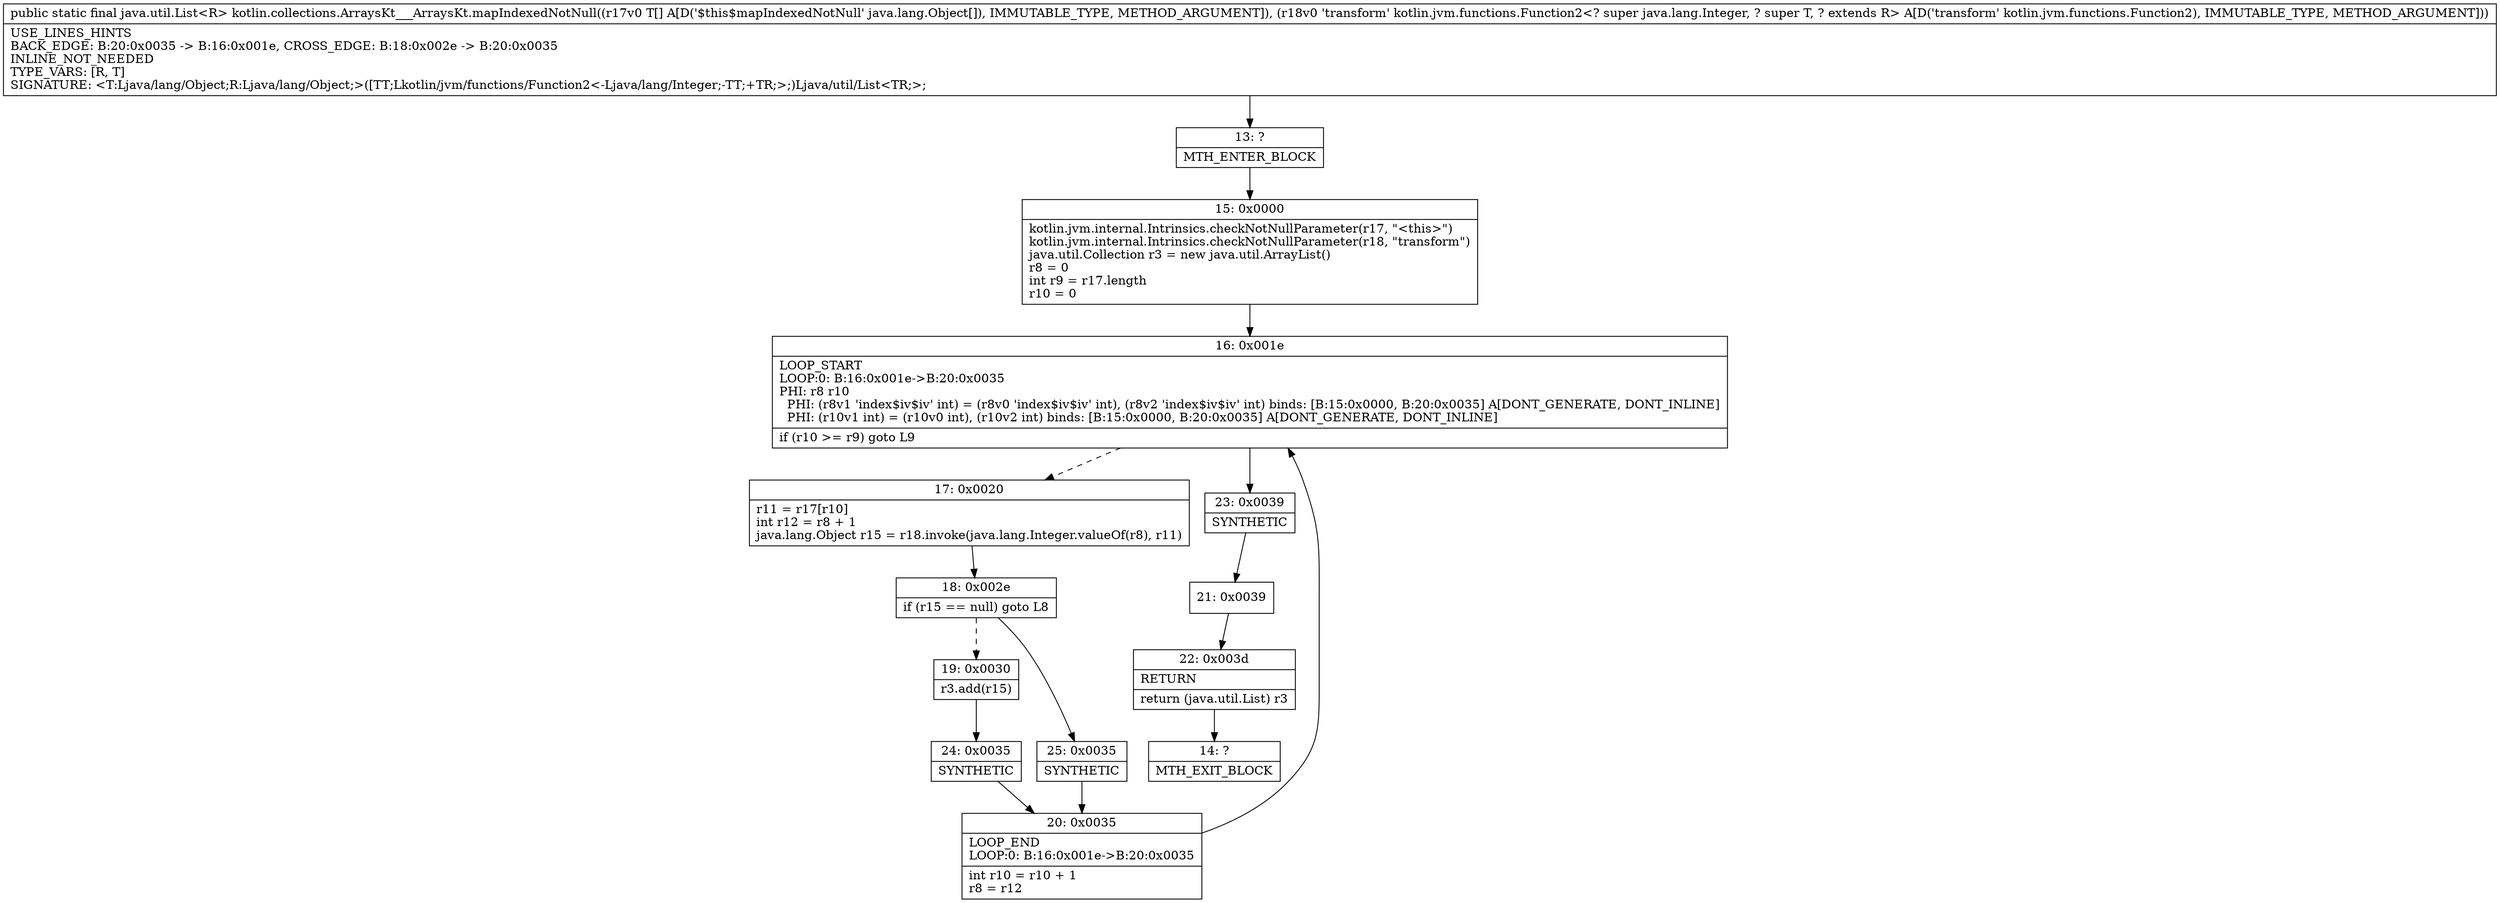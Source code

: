 digraph "CFG forkotlin.collections.ArraysKt___ArraysKt.mapIndexedNotNull([Ljava\/lang\/Object;Lkotlin\/jvm\/functions\/Function2;)Ljava\/util\/List;" {
Node_13 [shape=record,label="{13\:\ ?|MTH_ENTER_BLOCK\l}"];
Node_15 [shape=record,label="{15\:\ 0x0000|kotlin.jvm.internal.Intrinsics.checkNotNullParameter(r17, \"\<this\>\")\lkotlin.jvm.internal.Intrinsics.checkNotNullParameter(r18, \"transform\")\ljava.util.Collection r3 = new java.util.ArrayList()\lr8 = 0\lint r9 = r17.length\lr10 = 0\l}"];
Node_16 [shape=record,label="{16\:\ 0x001e|LOOP_START\lLOOP:0: B:16:0x001e\-\>B:20:0x0035\lPHI: r8 r10 \l  PHI: (r8v1 'index$iv$iv' int) = (r8v0 'index$iv$iv' int), (r8v2 'index$iv$iv' int) binds: [B:15:0x0000, B:20:0x0035] A[DONT_GENERATE, DONT_INLINE]\l  PHI: (r10v1 int) = (r10v0 int), (r10v2 int) binds: [B:15:0x0000, B:20:0x0035] A[DONT_GENERATE, DONT_INLINE]\l|if (r10 \>= r9) goto L9\l}"];
Node_17 [shape=record,label="{17\:\ 0x0020|r11 = r17[r10]\lint r12 = r8 + 1\ljava.lang.Object r15 = r18.invoke(java.lang.Integer.valueOf(r8), r11)\l}"];
Node_18 [shape=record,label="{18\:\ 0x002e|if (r15 == null) goto L8\l}"];
Node_19 [shape=record,label="{19\:\ 0x0030|r3.add(r15)\l}"];
Node_24 [shape=record,label="{24\:\ 0x0035|SYNTHETIC\l}"];
Node_20 [shape=record,label="{20\:\ 0x0035|LOOP_END\lLOOP:0: B:16:0x001e\-\>B:20:0x0035\l|int r10 = r10 + 1\lr8 = r12\l}"];
Node_25 [shape=record,label="{25\:\ 0x0035|SYNTHETIC\l}"];
Node_23 [shape=record,label="{23\:\ 0x0039|SYNTHETIC\l}"];
Node_21 [shape=record,label="{21\:\ 0x0039}"];
Node_22 [shape=record,label="{22\:\ 0x003d|RETURN\l|return (java.util.List) r3\l}"];
Node_14 [shape=record,label="{14\:\ ?|MTH_EXIT_BLOCK\l}"];
MethodNode[shape=record,label="{public static final java.util.List\<R\> kotlin.collections.ArraysKt___ArraysKt.mapIndexedNotNull((r17v0 T[] A[D('$this$mapIndexedNotNull' java.lang.Object[]), IMMUTABLE_TYPE, METHOD_ARGUMENT]), (r18v0 'transform' kotlin.jvm.functions.Function2\<? super java.lang.Integer, ? super T, ? extends R\> A[D('transform' kotlin.jvm.functions.Function2), IMMUTABLE_TYPE, METHOD_ARGUMENT]))  | USE_LINES_HINTS\lBACK_EDGE: B:20:0x0035 \-\> B:16:0x001e, CROSS_EDGE: B:18:0x002e \-\> B:20:0x0035\lINLINE_NOT_NEEDED\lTYPE_VARS: [R, T]\lSIGNATURE: \<T:Ljava\/lang\/Object;R:Ljava\/lang\/Object;\>([TT;Lkotlin\/jvm\/functions\/Function2\<\-Ljava\/lang\/Integer;\-TT;+TR;\>;)Ljava\/util\/List\<TR;\>;\l}"];
MethodNode -> Node_13;Node_13 -> Node_15;
Node_15 -> Node_16;
Node_16 -> Node_17[style=dashed];
Node_16 -> Node_23;
Node_17 -> Node_18;
Node_18 -> Node_19[style=dashed];
Node_18 -> Node_25;
Node_19 -> Node_24;
Node_24 -> Node_20;
Node_20 -> Node_16;
Node_25 -> Node_20;
Node_23 -> Node_21;
Node_21 -> Node_22;
Node_22 -> Node_14;
}

